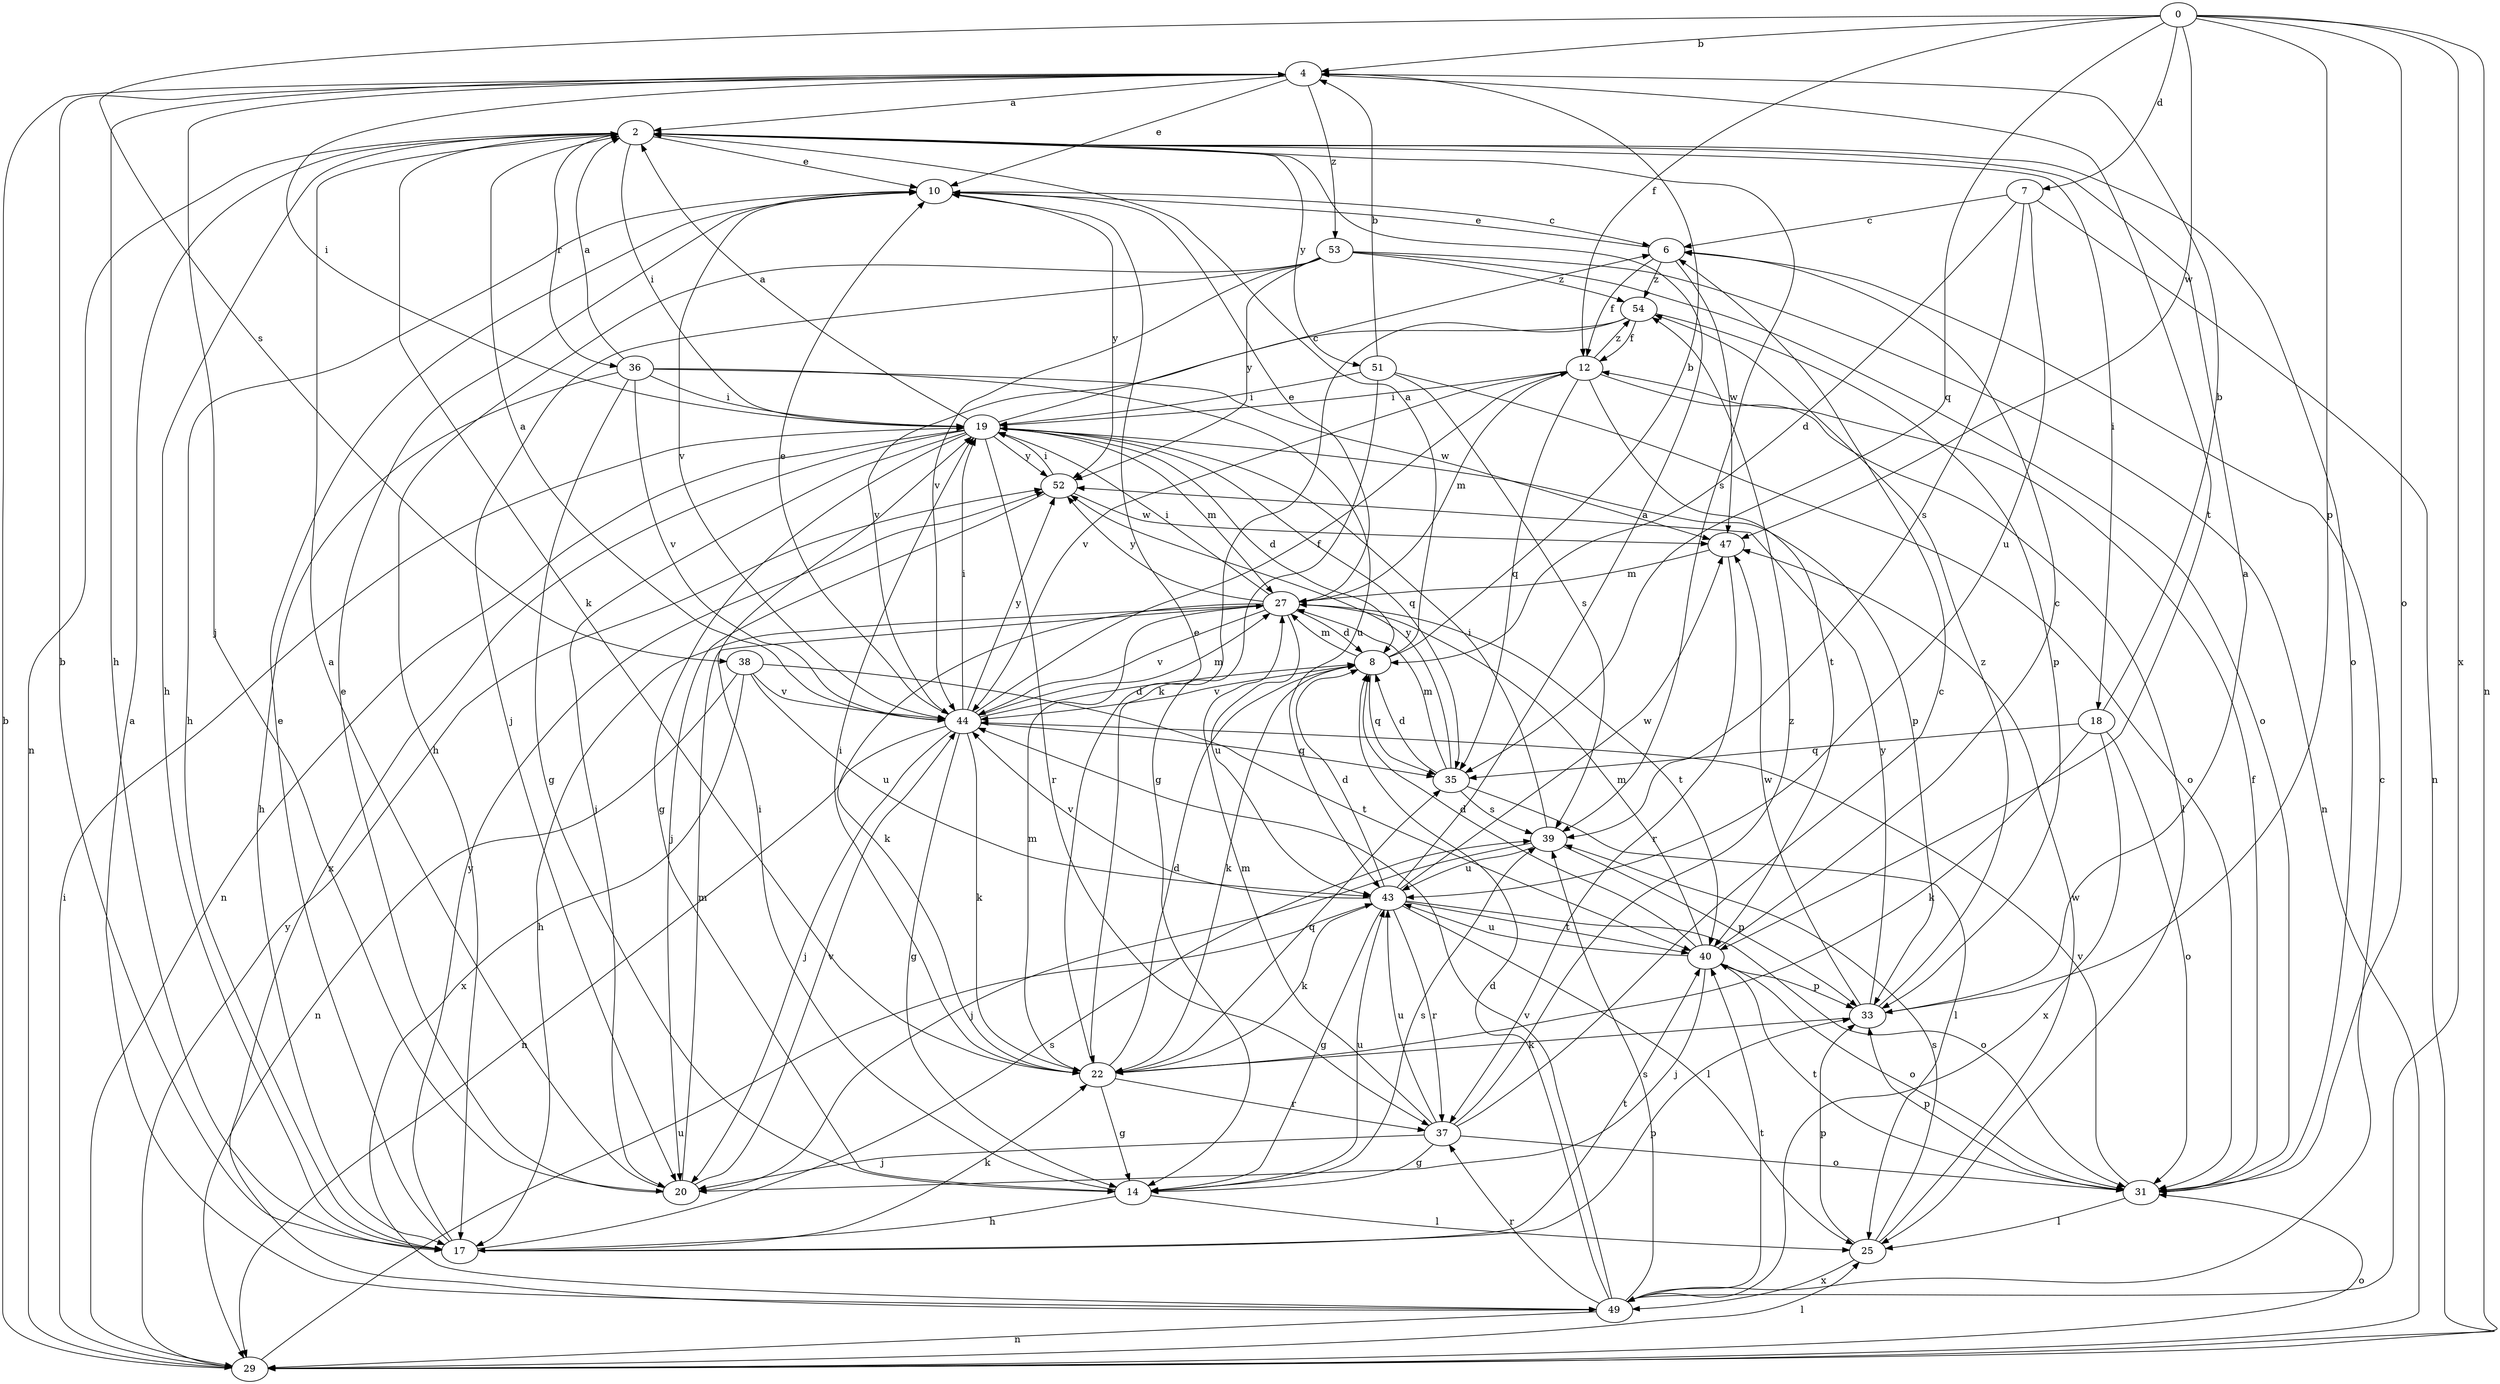 strict digraph  {
0;
2;
4;
6;
7;
8;
10;
12;
14;
17;
18;
19;
20;
22;
25;
27;
29;
31;
33;
35;
36;
37;
38;
39;
40;
43;
44;
47;
49;
51;
52;
53;
54;
0 -> 4  [label=b];
0 -> 7  [label=d];
0 -> 12  [label=f];
0 -> 29  [label=n];
0 -> 31  [label=o];
0 -> 33  [label=p];
0 -> 35  [label=q];
0 -> 38  [label=s];
0 -> 47  [label=w];
0 -> 49  [label=x];
2 -> 10  [label=e];
2 -> 17  [label=h];
2 -> 18  [label=i];
2 -> 19  [label=i];
2 -> 22  [label=k];
2 -> 29  [label=n];
2 -> 31  [label=o];
2 -> 36  [label=r];
2 -> 39  [label=s];
2 -> 51  [label=y];
4 -> 2  [label=a];
4 -> 10  [label=e];
4 -> 17  [label=h];
4 -> 19  [label=i];
4 -> 20  [label=j];
4 -> 40  [label=t];
4 -> 53  [label=z];
6 -> 10  [label=e];
6 -> 12  [label=f];
6 -> 47  [label=w];
6 -> 54  [label=z];
7 -> 6  [label=c];
7 -> 8  [label=d];
7 -> 29  [label=n];
7 -> 39  [label=s];
7 -> 43  [label=u];
8 -> 2  [label=a];
8 -> 4  [label=b];
8 -> 22  [label=k];
8 -> 27  [label=m];
8 -> 35  [label=q];
8 -> 44  [label=v];
10 -> 6  [label=c];
10 -> 17  [label=h];
10 -> 44  [label=v];
10 -> 52  [label=y];
12 -> 19  [label=i];
12 -> 25  [label=l];
12 -> 27  [label=m];
12 -> 35  [label=q];
12 -> 40  [label=t];
12 -> 44  [label=v];
12 -> 54  [label=z];
14 -> 17  [label=h];
14 -> 19  [label=i];
14 -> 25  [label=l];
14 -> 39  [label=s];
14 -> 43  [label=u];
17 -> 4  [label=b];
17 -> 10  [label=e];
17 -> 22  [label=k];
17 -> 33  [label=p];
17 -> 39  [label=s];
17 -> 40  [label=t];
17 -> 52  [label=y];
18 -> 4  [label=b];
18 -> 22  [label=k];
18 -> 31  [label=o];
18 -> 35  [label=q];
18 -> 49  [label=x];
19 -> 2  [label=a];
19 -> 6  [label=c];
19 -> 8  [label=d];
19 -> 14  [label=g];
19 -> 20  [label=j];
19 -> 27  [label=m];
19 -> 29  [label=n];
19 -> 33  [label=p];
19 -> 35  [label=q];
19 -> 37  [label=r];
19 -> 49  [label=x];
19 -> 52  [label=y];
20 -> 2  [label=a];
20 -> 10  [label=e];
20 -> 27  [label=m];
20 -> 44  [label=v];
22 -> 8  [label=d];
22 -> 10  [label=e];
22 -> 14  [label=g];
22 -> 19  [label=i];
22 -> 27  [label=m];
22 -> 35  [label=q];
22 -> 37  [label=r];
25 -> 33  [label=p];
25 -> 39  [label=s];
25 -> 47  [label=w];
25 -> 49  [label=x];
27 -> 8  [label=d];
27 -> 10  [label=e];
27 -> 17  [label=h];
27 -> 19  [label=i];
27 -> 22  [label=k];
27 -> 40  [label=t];
27 -> 43  [label=u];
27 -> 44  [label=v];
27 -> 52  [label=y];
29 -> 4  [label=b];
29 -> 19  [label=i];
29 -> 25  [label=l];
29 -> 31  [label=o];
29 -> 43  [label=u];
29 -> 52  [label=y];
31 -> 12  [label=f];
31 -> 25  [label=l];
31 -> 33  [label=p];
31 -> 40  [label=t];
31 -> 44  [label=v];
33 -> 2  [label=a];
33 -> 22  [label=k];
33 -> 47  [label=w];
33 -> 52  [label=y];
33 -> 54  [label=z];
35 -> 8  [label=d];
35 -> 25  [label=l];
35 -> 27  [label=m];
35 -> 39  [label=s];
35 -> 52  [label=y];
36 -> 2  [label=a];
36 -> 14  [label=g];
36 -> 17  [label=h];
36 -> 19  [label=i];
36 -> 43  [label=u];
36 -> 44  [label=v];
36 -> 47  [label=w];
37 -> 6  [label=c];
37 -> 14  [label=g];
37 -> 20  [label=j];
37 -> 27  [label=m];
37 -> 31  [label=o];
37 -> 43  [label=u];
37 -> 54  [label=z];
38 -> 29  [label=n];
38 -> 40  [label=t];
38 -> 43  [label=u];
38 -> 44  [label=v];
38 -> 49  [label=x];
39 -> 19  [label=i];
39 -> 20  [label=j];
39 -> 33  [label=p];
39 -> 43  [label=u];
40 -> 6  [label=c];
40 -> 8  [label=d];
40 -> 20  [label=j];
40 -> 27  [label=m];
40 -> 31  [label=o];
40 -> 33  [label=p];
40 -> 43  [label=u];
43 -> 2  [label=a];
43 -> 8  [label=d];
43 -> 14  [label=g];
43 -> 22  [label=k];
43 -> 25  [label=l];
43 -> 31  [label=o];
43 -> 37  [label=r];
43 -> 40  [label=t];
43 -> 44  [label=v];
43 -> 47  [label=w];
44 -> 2  [label=a];
44 -> 8  [label=d];
44 -> 10  [label=e];
44 -> 12  [label=f];
44 -> 14  [label=g];
44 -> 19  [label=i];
44 -> 20  [label=j];
44 -> 22  [label=k];
44 -> 27  [label=m];
44 -> 29  [label=n];
44 -> 35  [label=q];
44 -> 52  [label=y];
47 -> 27  [label=m];
47 -> 37  [label=r];
49 -> 2  [label=a];
49 -> 6  [label=c];
49 -> 8  [label=d];
49 -> 29  [label=n];
49 -> 37  [label=r];
49 -> 39  [label=s];
49 -> 40  [label=t];
49 -> 44  [label=v];
51 -> 4  [label=b];
51 -> 14  [label=g];
51 -> 19  [label=i];
51 -> 31  [label=o];
51 -> 39  [label=s];
52 -> 19  [label=i];
52 -> 20  [label=j];
52 -> 47  [label=w];
53 -> 17  [label=h];
53 -> 20  [label=j];
53 -> 29  [label=n];
53 -> 31  [label=o];
53 -> 44  [label=v];
53 -> 52  [label=y];
53 -> 54  [label=z];
54 -> 12  [label=f];
54 -> 22  [label=k];
54 -> 33  [label=p];
54 -> 44  [label=v];
}
